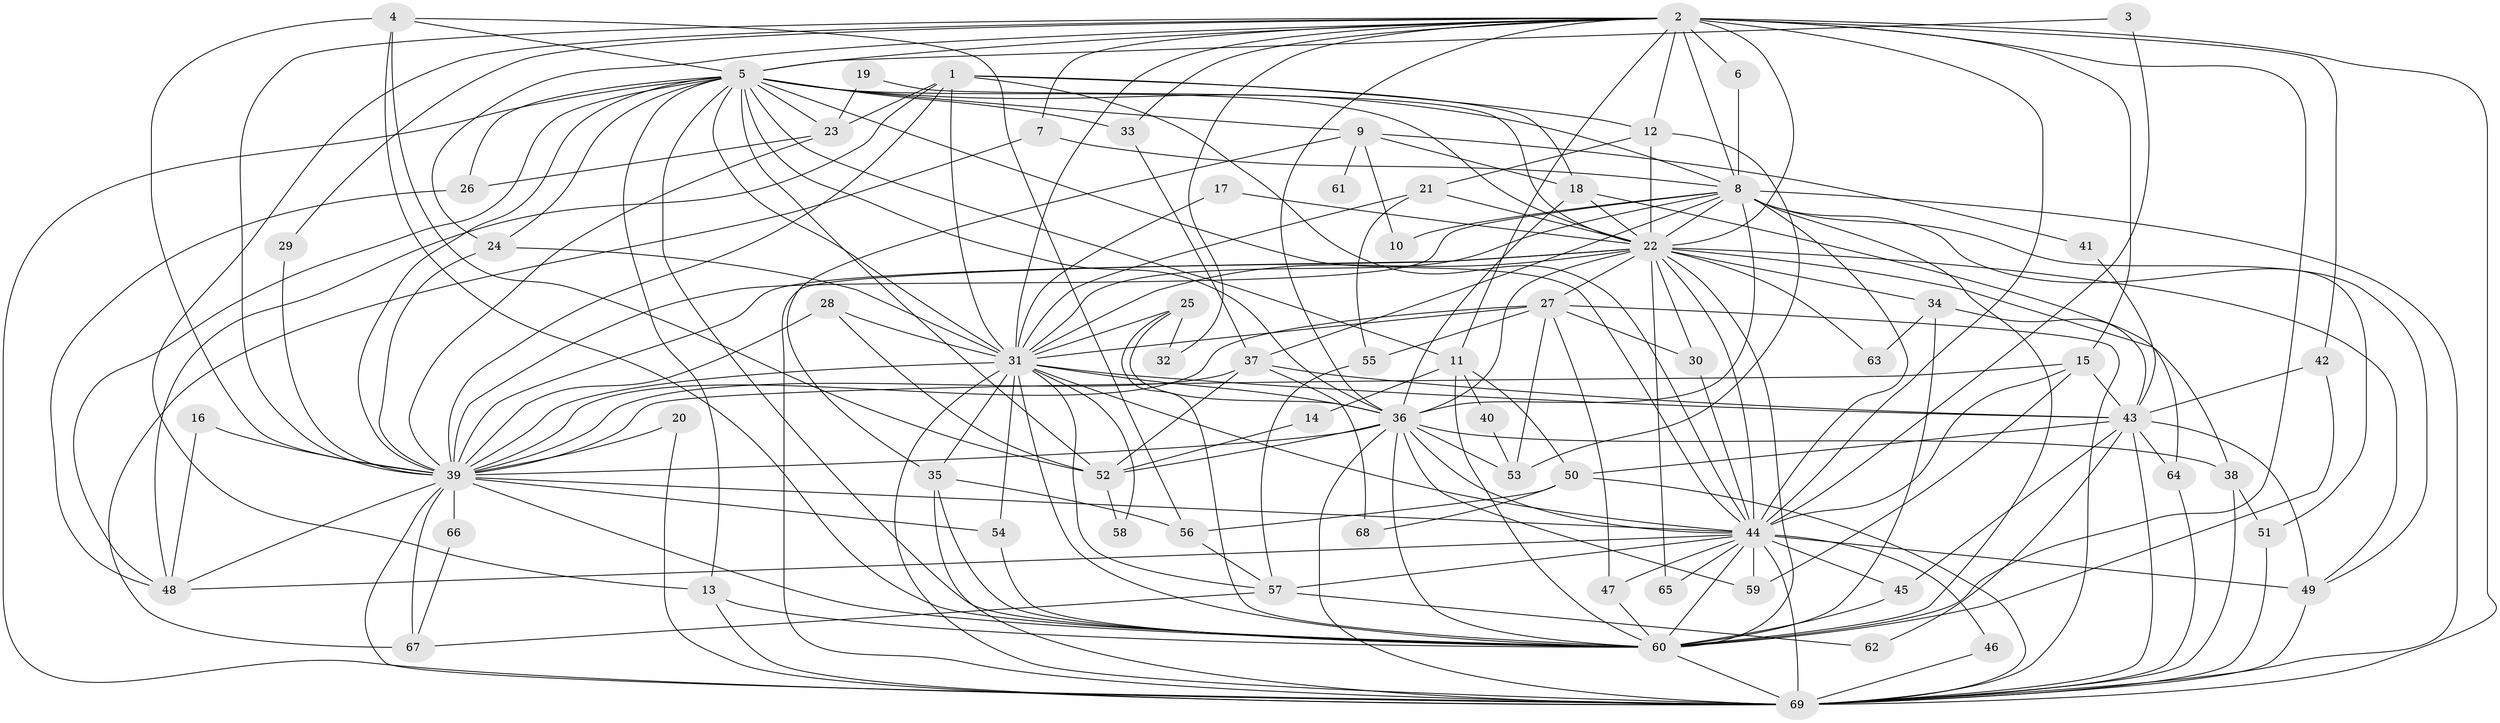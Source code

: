 // original degree distribution, {22: 0.014598540145985401, 26: 0.0072992700729927005, 23: 0.014598540145985401, 19: 0.0072992700729927005, 17: 0.0072992700729927005, 24: 0.0072992700729927005, 29: 0.0072992700729927005, 25: 0.0072992700729927005, 5: 0.06569343065693431, 4: 0.08759124087591241, 7: 0.021897810218978103, 3: 0.2116788321167883, 13: 0.0072992700729927005, 2: 0.5182481751824818, 6: 0.014598540145985401}
// Generated by graph-tools (version 1.1) at 2025/36/03/04/25 23:36:18]
// undirected, 69 vertices, 207 edges
graph export_dot {
  node [color=gray90,style=filled];
  1;
  2;
  3;
  4;
  5;
  6;
  7;
  8;
  9;
  10;
  11;
  12;
  13;
  14;
  15;
  16;
  17;
  18;
  19;
  20;
  21;
  22;
  23;
  24;
  25;
  26;
  27;
  28;
  29;
  30;
  31;
  32;
  33;
  34;
  35;
  36;
  37;
  38;
  39;
  40;
  41;
  42;
  43;
  44;
  45;
  46;
  47;
  48;
  49;
  50;
  51;
  52;
  53;
  54;
  55;
  56;
  57;
  58;
  59;
  60;
  61;
  62;
  63;
  64;
  65;
  66;
  67;
  68;
  69;
  1 -- 12 [weight=1.0];
  1 -- 18 [weight=1.0];
  1 -- 23 [weight=1.0];
  1 -- 31 [weight=1.0];
  1 -- 39 [weight=1.0];
  1 -- 44 [weight=1.0];
  1 -- 48 [weight=1.0];
  2 -- 5 [weight=1.0];
  2 -- 6 [weight=2.0];
  2 -- 7 [weight=1.0];
  2 -- 8 [weight=1.0];
  2 -- 11 [weight=1.0];
  2 -- 12 [weight=1.0];
  2 -- 13 [weight=1.0];
  2 -- 15 [weight=1.0];
  2 -- 22 [weight=1.0];
  2 -- 24 [weight=1.0];
  2 -- 29 [weight=1.0];
  2 -- 31 [weight=1.0];
  2 -- 32 [weight=1.0];
  2 -- 33 [weight=1.0];
  2 -- 36 [weight=1.0];
  2 -- 39 [weight=1.0];
  2 -- 42 [weight=1.0];
  2 -- 44 [weight=3.0];
  2 -- 60 [weight=1.0];
  2 -- 69 [weight=2.0];
  3 -- 5 [weight=1.0];
  3 -- 44 [weight=1.0];
  4 -- 5 [weight=1.0];
  4 -- 39 [weight=1.0];
  4 -- 52 [weight=1.0];
  4 -- 56 [weight=1.0];
  4 -- 60 [weight=1.0];
  5 -- 8 [weight=1.0];
  5 -- 9 [weight=1.0];
  5 -- 11 [weight=1.0];
  5 -- 13 [weight=1.0];
  5 -- 22 [weight=1.0];
  5 -- 23 [weight=1.0];
  5 -- 24 [weight=1.0];
  5 -- 26 [weight=1.0];
  5 -- 31 [weight=1.0];
  5 -- 33 [weight=1.0];
  5 -- 36 [weight=2.0];
  5 -- 39 [weight=2.0];
  5 -- 44 [weight=1.0];
  5 -- 48 [weight=1.0];
  5 -- 52 [weight=1.0];
  5 -- 60 [weight=1.0];
  5 -- 69 [weight=1.0];
  6 -- 8 [weight=1.0];
  7 -- 8 [weight=1.0];
  7 -- 67 [weight=1.0];
  8 -- 10 [weight=1.0];
  8 -- 22 [weight=1.0];
  8 -- 31 [weight=1.0];
  8 -- 36 [weight=1.0];
  8 -- 37 [weight=1.0];
  8 -- 39 [weight=1.0];
  8 -- 44 [weight=1.0];
  8 -- 49 [weight=1.0];
  8 -- 51 [weight=1.0];
  8 -- 60 [weight=3.0];
  8 -- 69 [weight=3.0];
  9 -- 10 [weight=1.0];
  9 -- 18 [weight=1.0];
  9 -- 35 [weight=1.0];
  9 -- 41 [weight=1.0];
  9 -- 61 [weight=1.0];
  11 -- 14 [weight=1.0];
  11 -- 40 [weight=1.0];
  11 -- 50 [weight=1.0];
  11 -- 60 [weight=1.0];
  12 -- 21 [weight=1.0];
  12 -- 22 [weight=1.0];
  12 -- 53 [weight=1.0];
  13 -- 60 [weight=1.0];
  13 -- 69 [weight=2.0];
  14 -- 52 [weight=1.0];
  15 -- 39 [weight=1.0];
  15 -- 43 [weight=1.0];
  15 -- 44 [weight=1.0];
  15 -- 59 [weight=1.0];
  16 -- 39 [weight=1.0];
  16 -- 48 [weight=1.0];
  17 -- 22 [weight=1.0];
  17 -- 31 [weight=1.0];
  18 -- 22 [weight=1.0];
  18 -- 36 [weight=1.0];
  18 -- 64 [weight=1.0];
  19 -- 22 [weight=1.0];
  19 -- 23 [weight=1.0];
  20 -- 39 [weight=1.0];
  20 -- 69 [weight=1.0];
  21 -- 22 [weight=1.0];
  21 -- 31 [weight=1.0];
  21 -- 55 [weight=1.0];
  22 -- 27 [weight=1.0];
  22 -- 30 [weight=1.0];
  22 -- 31 [weight=1.0];
  22 -- 34 [weight=1.0];
  22 -- 36 [weight=2.0];
  22 -- 38 [weight=1.0];
  22 -- 39 [weight=1.0];
  22 -- 44 [weight=1.0];
  22 -- 49 [weight=1.0];
  22 -- 60 [weight=1.0];
  22 -- 63 [weight=2.0];
  22 -- 65 [weight=1.0];
  22 -- 69 [weight=1.0];
  23 -- 26 [weight=1.0];
  23 -- 39 [weight=1.0];
  24 -- 31 [weight=1.0];
  24 -- 39 [weight=1.0];
  25 -- 31 [weight=2.0];
  25 -- 32 [weight=1.0];
  25 -- 36 [weight=1.0];
  25 -- 60 [weight=1.0];
  26 -- 48 [weight=1.0];
  27 -- 30 [weight=1.0];
  27 -- 31 [weight=1.0];
  27 -- 39 [weight=1.0];
  27 -- 47 [weight=1.0];
  27 -- 53 [weight=1.0];
  27 -- 55 [weight=1.0];
  27 -- 69 [weight=1.0];
  28 -- 31 [weight=1.0];
  28 -- 39 [weight=2.0];
  28 -- 52 [weight=1.0];
  29 -- 39 [weight=1.0];
  30 -- 44 [weight=1.0];
  31 -- 35 [weight=1.0];
  31 -- 36 [weight=1.0];
  31 -- 39 [weight=1.0];
  31 -- 43 [weight=1.0];
  31 -- 44 [weight=1.0];
  31 -- 54 [weight=1.0];
  31 -- 57 [weight=1.0];
  31 -- 58 [weight=1.0];
  31 -- 60 [weight=1.0];
  31 -- 69 [weight=2.0];
  33 -- 37 [weight=1.0];
  34 -- 43 [weight=1.0];
  34 -- 60 [weight=1.0];
  34 -- 63 [weight=1.0];
  35 -- 56 [weight=1.0];
  35 -- 60 [weight=1.0];
  35 -- 69 [weight=1.0];
  36 -- 38 [weight=1.0];
  36 -- 39 [weight=1.0];
  36 -- 44 [weight=1.0];
  36 -- 52 [weight=1.0];
  36 -- 53 [weight=1.0];
  36 -- 59 [weight=1.0];
  36 -- 60 [weight=1.0];
  36 -- 69 [weight=2.0];
  37 -- 39 [weight=1.0];
  37 -- 43 [weight=1.0];
  37 -- 52 [weight=1.0];
  37 -- 68 [weight=1.0];
  38 -- 51 [weight=1.0];
  38 -- 69 [weight=1.0];
  39 -- 44 [weight=1.0];
  39 -- 48 [weight=1.0];
  39 -- 54 [weight=1.0];
  39 -- 60 [weight=1.0];
  39 -- 66 [weight=1.0];
  39 -- 67 [weight=1.0];
  39 -- 69 [weight=1.0];
  40 -- 53 [weight=1.0];
  41 -- 43 [weight=1.0];
  42 -- 43 [weight=1.0];
  42 -- 60 [weight=1.0];
  43 -- 45 [weight=1.0];
  43 -- 49 [weight=1.0];
  43 -- 50 [weight=1.0];
  43 -- 62 [weight=1.0];
  43 -- 64 [weight=1.0];
  43 -- 69 [weight=2.0];
  44 -- 45 [weight=1.0];
  44 -- 46 [weight=1.0];
  44 -- 47 [weight=1.0];
  44 -- 48 [weight=1.0];
  44 -- 49 [weight=1.0];
  44 -- 57 [weight=1.0];
  44 -- 59 [weight=1.0];
  44 -- 60 [weight=1.0];
  44 -- 65 [weight=1.0];
  44 -- 69 [weight=2.0];
  45 -- 60 [weight=1.0];
  46 -- 69 [weight=1.0];
  47 -- 60 [weight=1.0];
  49 -- 69 [weight=1.0];
  50 -- 56 [weight=1.0];
  50 -- 68 [weight=2.0];
  50 -- 69 [weight=1.0];
  51 -- 69 [weight=1.0];
  52 -- 58 [weight=1.0];
  54 -- 60 [weight=1.0];
  55 -- 57 [weight=1.0];
  56 -- 57 [weight=1.0];
  57 -- 62 [weight=1.0];
  57 -- 67 [weight=1.0];
  60 -- 69 [weight=2.0];
  64 -- 69 [weight=1.0];
  66 -- 67 [weight=1.0];
}
